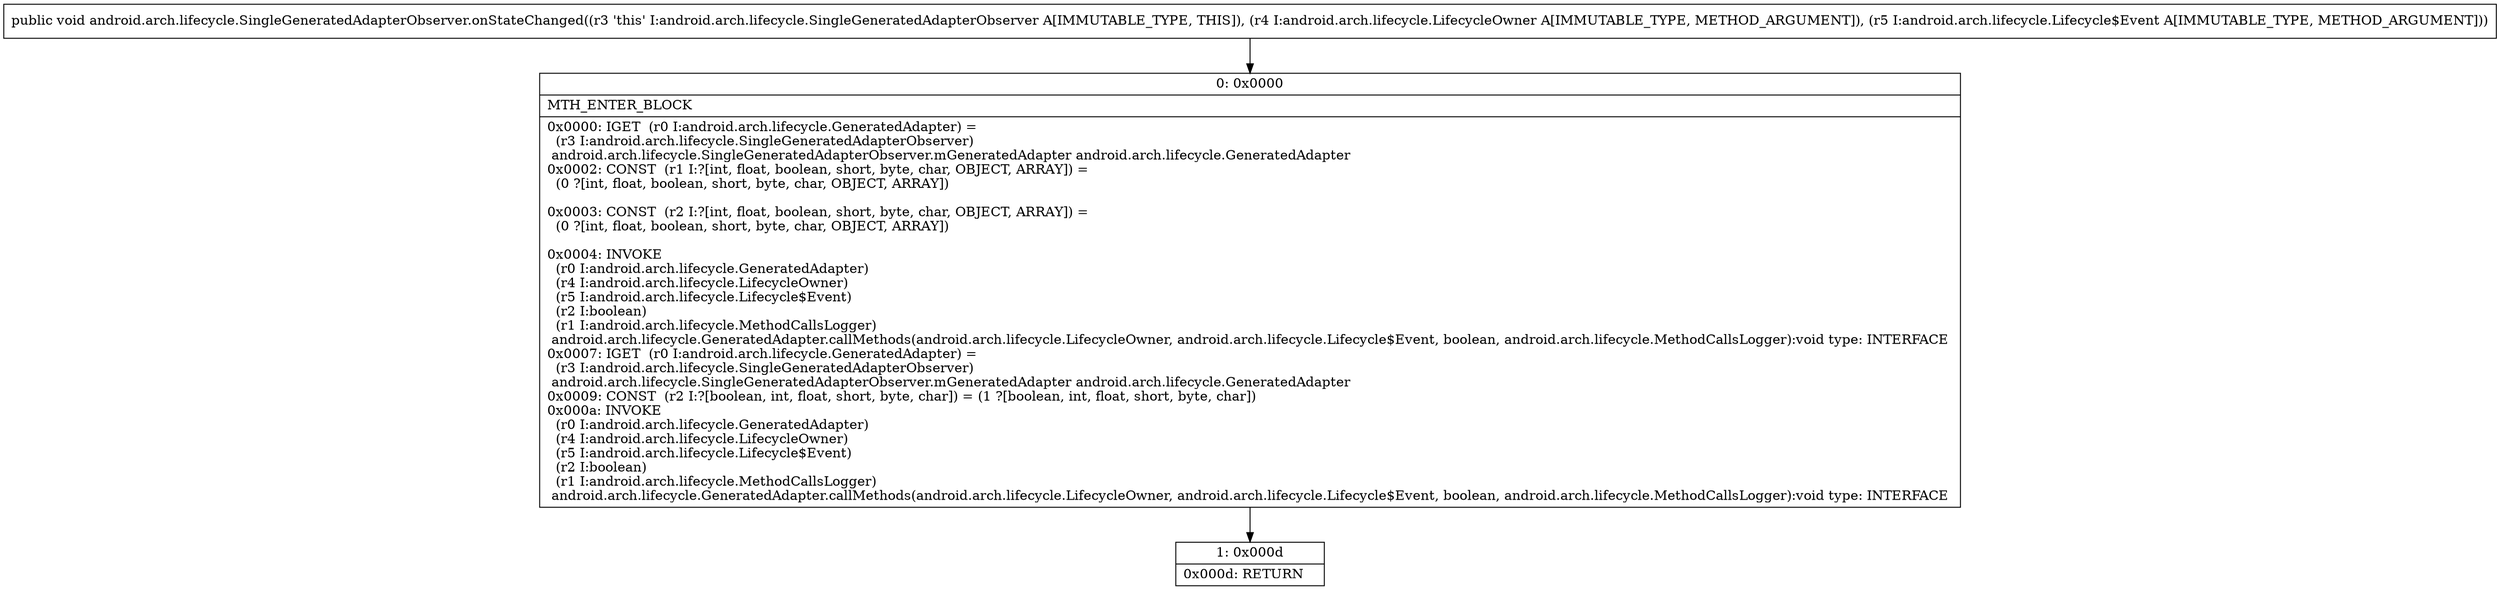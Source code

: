 digraph "CFG forandroid.arch.lifecycle.SingleGeneratedAdapterObserver.onStateChanged(Landroid\/arch\/lifecycle\/LifecycleOwner;Landroid\/arch\/lifecycle\/Lifecycle$Event;)V" {
Node_0 [shape=record,label="{0\:\ 0x0000|MTH_ENTER_BLOCK\l|0x0000: IGET  (r0 I:android.arch.lifecycle.GeneratedAdapter) = \l  (r3 I:android.arch.lifecycle.SingleGeneratedAdapterObserver)\l android.arch.lifecycle.SingleGeneratedAdapterObserver.mGeneratedAdapter android.arch.lifecycle.GeneratedAdapter \l0x0002: CONST  (r1 I:?[int, float, boolean, short, byte, char, OBJECT, ARRAY]) = \l  (0 ?[int, float, boolean, short, byte, char, OBJECT, ARRAY])\l \l0x0003: CONST  (r2 I:?[int, float, boolean, short, byte, char, OBJECT, ARRAY]) = \l  (0 ?[int, float, boolean, short, byte, char, OBJECT, ARRAY])\l \l0x0004: INVOKE  \l  (r0 I:android.arch.lifecycle.GeneratedAdapter)\l  (r4 I:android.arch.lifecycle.LifecycleOwner)\l  (r5 I:android.arch.lifecycle.Lifecycle$Event)\l  (r2 I:boolean)\l  (r1 I:android.arch.lifecycle.MethodCallsLogger)\l android.arch.lifecycle.GeneratedAdapter.callMethods(android.arch.lifecycle.LifecycleOwner, android.arch.lifecycle.Lifecycle$Event, boolean, android.arch.lifecycle.MethodCallsLogger):void type: INTERFACE \l0x0007: IGET  (r0 I:android.arch.lifecycle.GeneratedAdapter) = \l  (r3 I:android.arch.lifecycle.SingleGeneratedAdapterObserver)\l android.arch.lifecycle.SingleGeneratedAdapterObserver.mGeneratedAdapter android.arch.lifecycle.GeneratedAdapter \l0x0009: CONST  (r2 I:?[boolean, int, float, short, byte, char]) = (1 ?[boolean, int, float, short, byte, char]) \l0x000a: INVOKE  \l  (r0 I:android.arch.lifecycle.GeneratedAdapter)\l  (r4 I:android.arch.lifecycle.LifecycleOwner)\l  (r5 I:android.arch.lifecycle.Lifecycle$Event)\l  (r2 I:boolean)\l  (r1 I:android.arch.lifecycle.MethodCallsLogger)\l android.arch.lifecycle.GeneratedAdapter.callMethods(android.arch.lifecycle.LifecycleOwner, android.arch.lifecycle.Lifecycle$Event, boolean, android.arch.lifecycle.MethodCallsLogger):void type: INTERFACE \l}"];
Node_1 [shape=record,label="{1\:\ 0x000d|0x000d: RETURN   \l}"];
MethodNode[shape=record,label="{public void android.arch.lifecycle.SingleGeneratedAdapterObserver.onStateChanged((r3 'this' I:android.arch.lifecycle.SingleGeneratedAdapterObserver A[IMMUTABLE_TYPE, THIS]), (r4 I:android.arch.lifecycle.LifecycleOwner A[IMMUTABLE_TYPE, METHOD_ARGUMENT]), (r5 I:android.arch.lifecycle.Lifecycle$Event A[IMMUTABLE_TYPE, METHOD_ARGUMENT])) }"];
MethodNode -> Node_0;
Node_0 -> Node_1;
}


